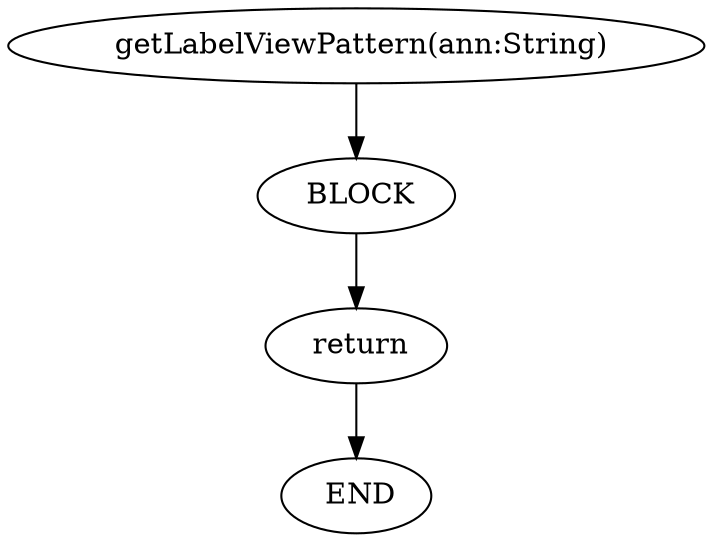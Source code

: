 digraph testGraph {
1509[label=" getLabelViewPattern(ann:String)"]
1511[label="BLOCK"]
1509 -> 1511[color=black]
1511[label=" BLOCK"]
1512[label="return"]
1511 -> 1512[color=black]
1512[label=" return"]
1510[label="END"]
1512 -> 1510[color=black]
1510[label=" END"]
}
